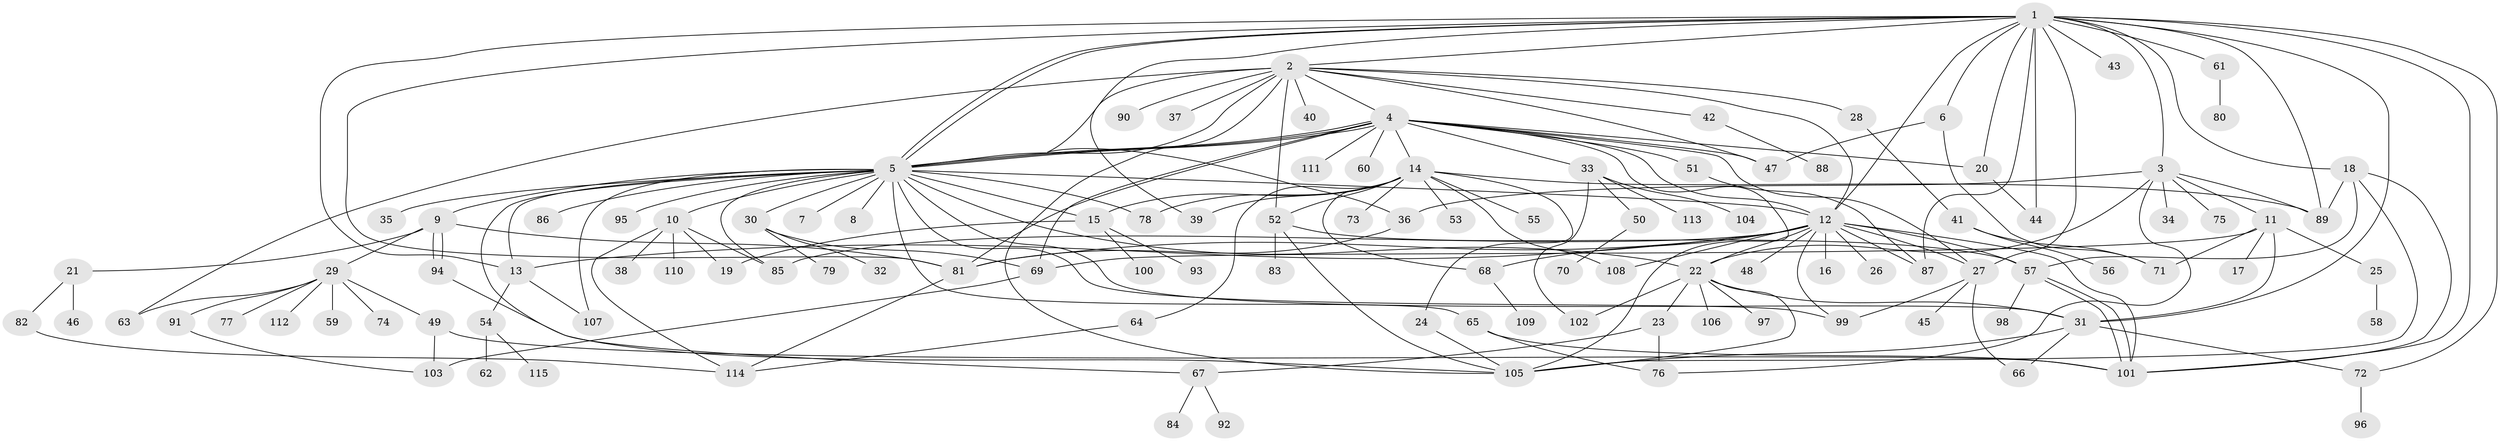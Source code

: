 // coarse degree distribution, {17: 0.011627906976744186, 13: 0.023255813953488372, 9: 0.023255813953488372, 15: 0.011627906976744186, 30: 0.011627906976744186, 3: 0.11627906976744186, 1: 0.5116279069767442, 12: 0.011627906976744186, 5: 0.05813953488372093, 11: 0.011627906976744186, 8: 0.023255813953488372, 2: 0.12790697674418605, 4: 0.03488372093023256, 6: 0.023255813953488372}
// Generated by graph-tools (version 1.1) at 2025/51/02/27/25 19:51:58]
// undirected, 115 vertices, 189 edges
graph export_dot {
graph [start="1"]
  node [color=gray90,style=filled];
  1;
  2;
  3;
  4;
  5;
  6;
  7;
  8;
  9;
  10;
  11;
  12;
  13;
  14;
  15;
  16;
  17;
  18;
  19;
  20;
  21;
  22;
  23;
  24;
  25;
  26;
  27;
  28;
  29;
  30;
  31;
  32;
  33;
  34;
  35;
  36;
  37;
  38;
  39;
  40;
  41;
  42;
  43;
  44;
  45;
  46;
  47;
  48;
  49;
  50;
  51;
  52;
  53;
  54;
  55;
  56;
  57;
  58;
  59;
  60;
  61;
  62;
  63;
  64;
  65;
  66;
  67;
  68;
  69;
  70;
  71;
  72;
  73;
  74;
  75;
  76;
  77;
  78;
  79;
  80;
  81;
  82;
  83;
  84;
  85;
  86;
  87;
  88;
  89;
  90;
  91;
  92;
  93;
  94;
  95;
  96;
  97;
  98;
  99;
  100;
  101;
  102;
  103;
  104;
  105;
  106;
  107;
  108;
  109;
  110;
  111;
  112;
  113;
  114;
  115;
  1 -- 2;
  1 -- 3;
  1 -- 5;
  1 -- 5;
  1 -- 6;
  1 -- 12;
  1 -- 13;
  1 -- 18;
  1 -- 20;
  1 -- 27;
  1 -- 31;
  1 -- 36;
  1 -- 43;
  1 -- 44;
  1 -- 61;
  1 -- 72;
  1 -- 81;
  1 -- 87;
  1 -- 89;
  1 -- 101;
  2 -- 4;
  2 -- 5;
  2 -- 12;
  2 -- 28;
  2 -- 37;
  2 -- 39;
  2 -- 40;
  2 -- 42;
  2 -- 47;
  2 -- 52;
  2 -- 63;
  2 -- 90;
  2 -- 105;
  3 -- 11;
  3 -- 22;
  3 -- 34;
  3 -- 36;
  3 -- 75;
  3 -- 76;
  3 -- 89;
  4 -- 5;
  4 -- 5;
  4 -- 5;
  4 -- 12;
  4 -- 14;
  4 -- 20;
  4 -- 27;
  4 -- 33;
  4 -- 47;
  4 -- 51;
  4 -- 60;
  4 -- 69;
  4 -- 81;
  4 -- 105;
  4 -- 111;
  5 -- 7;
  5 -- 8;
  5 -- 9;
  5 -- 10;
  5 -- 12;
  5 -- 13;
  5 -- 15;
  5 -- 22;
  5 -- 30;
  5 -- 31;
  5 -- 35;
  5 -- 65;
  5 -- 67;
  5 -- 78;
  5 -- 85;
  5 -- 86;
  5 -- 95;
  5 -- 99;
  5 -- 107;
  6 -- 47;
  6 -- 71;
  9 -- 21;
  9 -- 29;
  9 -- 81;
  9 -- 94;
  9 -- 94;
  10 -- 19;
  10 -- 38;
  10 -- 85;
  10 -- 110;
  10 -- 114;
  11 -- 17;
  11 -- 25;
  11 -- 31;
  11 -- 69;
  11 -- 71;
  12 -- 13;
  12 -- 16;
  12 -- 22;
  12 -- 26;
  12 -- 27;
  12 -- 48;
  12 -- 57;
  12 -- 68;
  12 -- 81;
  12 -- 85;
  12 -- 87;
  12 -- 99;
  12 -- 101;
  12 -- 108;
  13 -- 54;
  13 -- 107;
  14 -- 15;
  14 -- 24;
  14 -- 39;
  14 -- 52;
  14 -- 53;
  14 -- 55;
  14 -- 64;
  14 -- 68;
  14 -- 73;
  14 -- 78;
  14 -- 89;
  14 -- 108;
  15 -- 19;
  15 -- 93;
  15 -- 100;
  18 -- 57;
  18 -- 89;
  18 -- 101;
  18 -- 105;
  20 -- 44;
  21 -- 46;
  21 -- 82;
  22 -- 23;
  22 -- 31;
  22 -- 97;
  22 -- 102;
  22 -- 105;
  22 -- 106;
  23 -- 67;
  23 -- 76;
  24 -- 105;
  25 -- 58;
  27 -- 45;
  27 -- 66;
  27 -- 99;
  28 -- 41;
  29 -- 49;
  29 -- 59;
  29 -- 63;
  29 -- 74;
  29 -- 77;
  29 -- 91;
  29 -- 112;
  30 -- 32;
  30 -- 69;
  30 -- 79;
  31 -- 66;
  31 -- 72;
  31 -- 105;
  33 -- 50;
  33 -- 102;
  33 -- 104;
  33 -- 113;
  36 -- 81;
  41 -- 56;
  41 -- 71;
  42 -- 88;
  49 -- 101;
  49 -- 103;
  50 -- 70;
  51 -- 87;
  52 -- 57;
  52 -- 83;
  52 -- 105;
  54 -- 62;
  54 -- 115;
  57 -- 98;
  57 -- 101;
  57 -- 101;
  61 -- 80;
  64 -- 114;
  65 -- 76;
  65 -- 101;
  67 -- 84;
  67 -- 92;
  68 -- 109;
  69 -- 103;
  72 -- 96;
  81 -- 114;
  82 -- 114;
  91 -- 103;
  94 -- 105;
}
